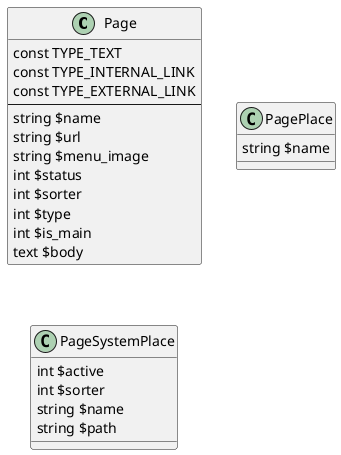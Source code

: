 @startuml

class Page {
	const TYPE_TEXT
	const TYPE_INTERNAL_LINK
	const TYPE_EXTERNAL_LINK
	--
	string $name
	string $url
	string $menu_image
	int $status
	int $sorter
	int $type
	int $is_main
	text $body
}

class PagePlace {
	string $name
}

class PageSystemPlace {
	int $active
	int $sorter
	string $name
	string $path
}

@enduml
